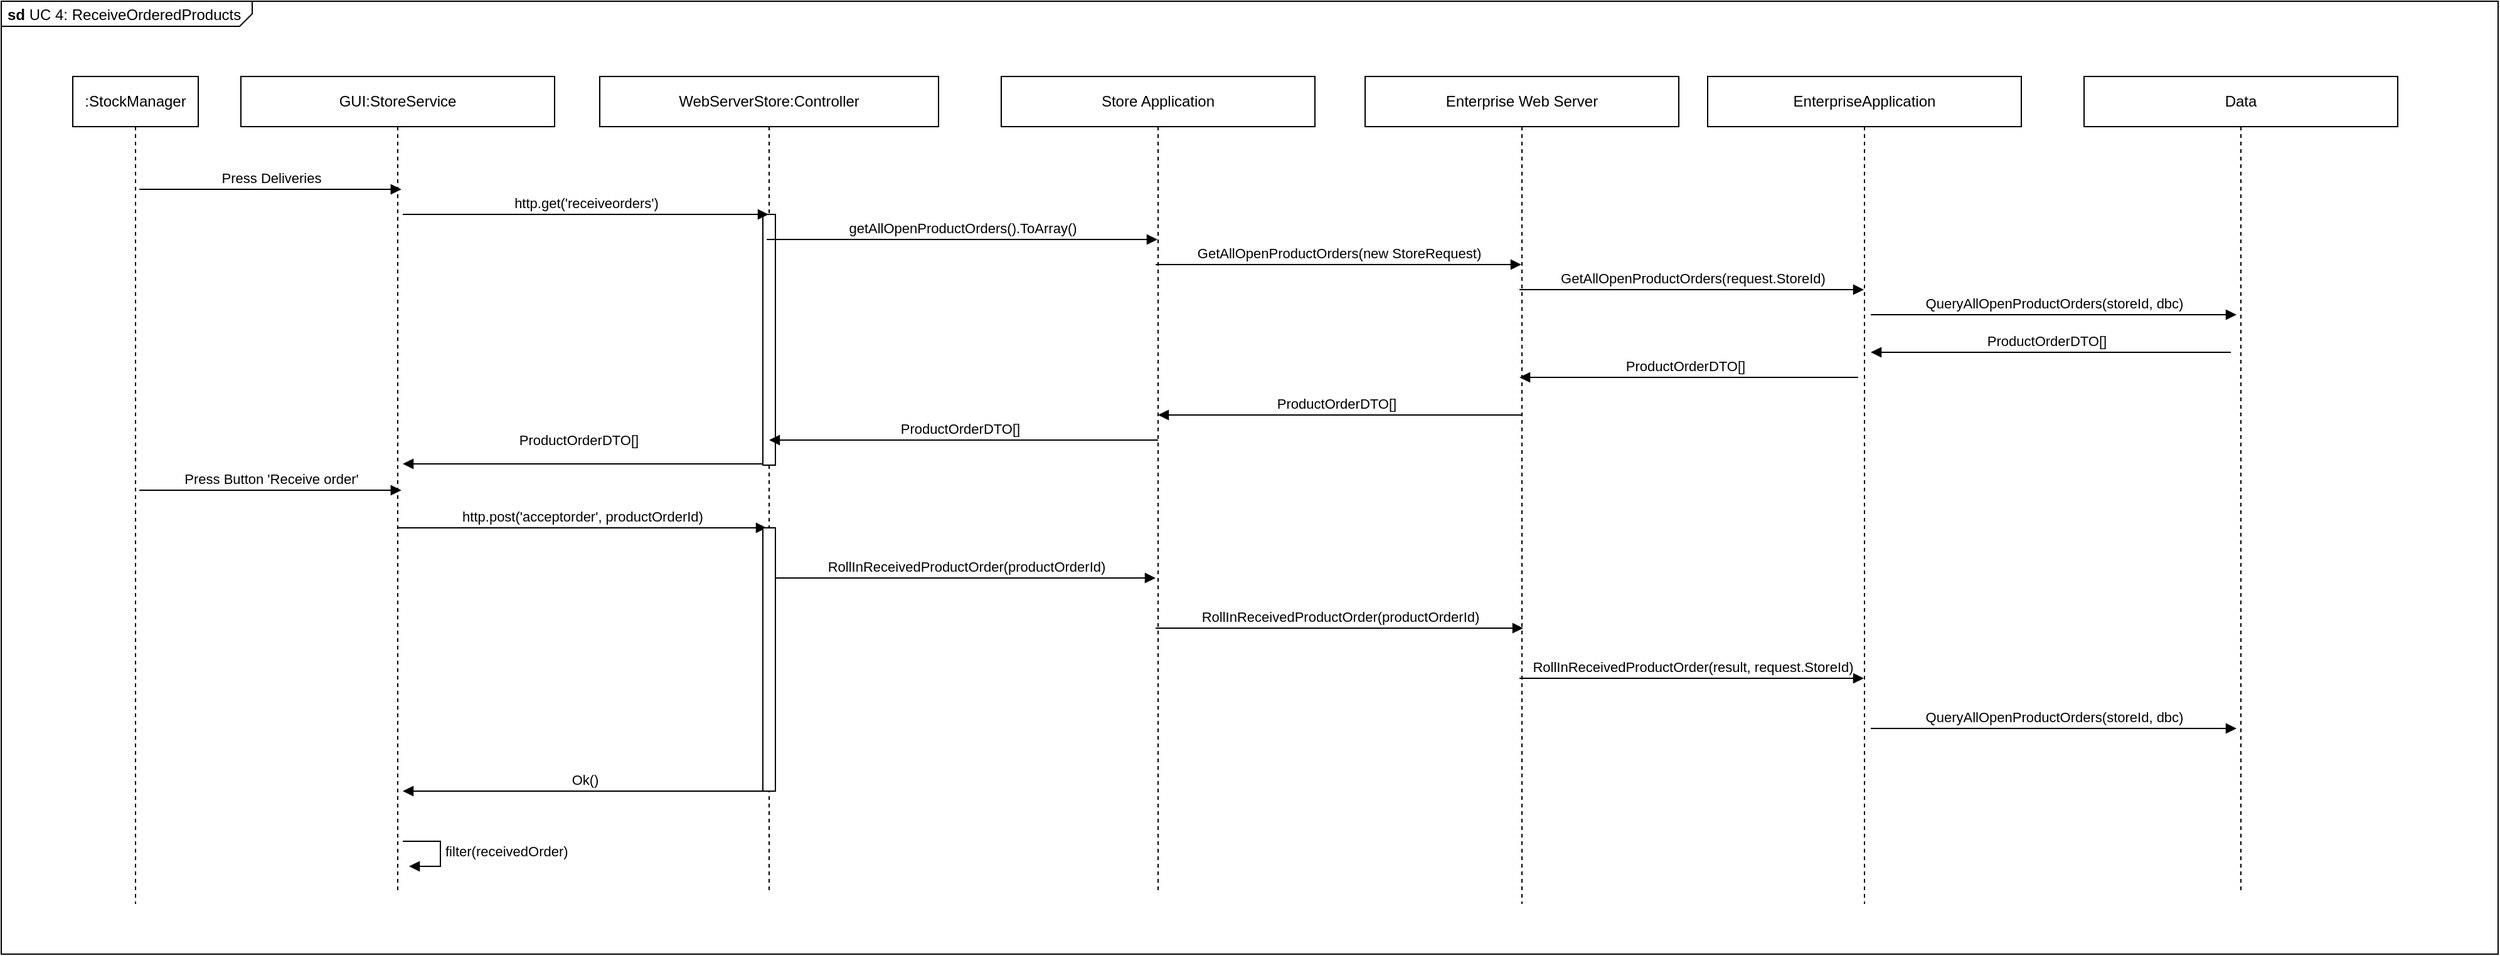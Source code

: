 <mxfile version="16.6.3" type="device"><diagram id="H6wHiz071HkK8jxriPXX" name="Page-1"><mxGraphModel dx="2249" dy="780" grid="1" gridSize="10" guides="1" tooltips="1" connect="1" arrows="1" fold="1" page="1" pageScale="1" pageWidth="827" pageHeight="1169" math="0" shadow="0"><root><mxCell id="0"/><mxCell id="1" parent="0"/><mxCell id="CHEWPNS9H0jMocM6Wfk1-1" value="&lt;p style=&quot;margin: 0px ; margin-top: 4px ; margin-left: 5px ; text-align: left&quot;&gt;&lt;b&gt;sd &lt;/b&gt;UC 4: ReceiveOrderedProducts&lt;/p&gt;&lt;p style=&quot;margin: 0px ; margin-top: 4px ; margin-left: 5px ; text-align: left&quot;&gt;&lt;br&gt;&lt;/p&gt;" style="html=1;shape=mxgraph.sysml.package;overflow=fill;labelX=200;align=left;spacingLeft=5;verticalAlign=top;spacingTop=-13;" parent="1" vertex="1"><mxGeometry x="-720" y="40" width="1990" height="760" as="geometry"/></mxCell><mxCell id="CHEWPNS9H0jMocM6Wfk1-2" value=":StockManager" style="shape=umlLifeline;perimeter=lifelinePerimeter;whiteSpace=wrap;html=1;container=1;collapsible=0;recursiveResize=0;outlineConnect=0;" parent="1" vertex="1"><mxGeometry x="-663" y="100" width="100" height="660" as="geometry"/></mxCell><mxCell id="CHEWPNS9H0jMocM6Wfk1-3" value="GUI:StoreService" style="shape=umlLifeline;perimeter=lifelinePerimeter;whiteSpace=wrap;html=1;container=1;collapsible=0;recursiveResize=0;outlineConnect=0;" parent="1" vertex="1"><mxGeometry x="-529" y="100" width="250" height="650" as="geometry"/></mxCell><mxCell id="CHEWPNS9H0jMocM6Wfk1-12" value="Press Deliveries" style="html=1;verticalAlign=bottom;endArrow=block;rounded=0;" parent="CHEWPNS9H0jMocM6Wfk1-3" edge="1"><mxGeometry width="80" relative="1" as="geometry"><mxPoint x="-80.999" y="90" as="sourcePoint"/><mxPoint x="127.91" y="90" as="targetPoint"/></mxGeometry></mxCell><mxCell id="YhpzGE3ElcPP5V-HqejA-5" value="Press Button 'Receive order' " style="html=1;verticalAlign=bottom;endArrow=block;rounded=0;" edge="1" parent="CHEWPNS9H0jMocM6Wfk1-3"><mxGeometry width="80" relative="1" as="geometry"><mxPoint x="-80.999" y="330" as="sourcePoint"/><mxPoint x="127.91" y="330" as="targetPoint"/></mxGeometry></mxCell><mxCell id="CHEWPNS9H0jMocM6Wfk1-4" value="WebServerStore:Controller" style="shape=umlLifeline;perimeter=lifelinePerimeter;whiteSpace=wrap;html=1;container=1;collapsible=0;recursiveResize=0;outlineConnect=0;" parent="1" vertex="1"><mxGeometry x="-243" y="100" width="270" height="650" as="geometry"/></mxCell><mxCell id="YhpzGE3ElcPP5V-HqejA-25" value="" style="html=1;points=[];perimeter=orthogonalPerimeter;" vertex="1" parent="CHEWPNS9H0jMocM6Wfk1-4"><mxGeometry x="130" y="110" width="10" height="200" as="geometry"/></mxCell><mxCell id="YhpzGE3ElcPP5V-HqejA-26" value="ProductOrderDTO[]" style="html=1;verticalAlign=bottom;endArrow=none;rounded=0;endFill=0;startArrow=block;startFill=1;" edge="1" parent="CHEWPNS9H0jMocM6Wfk1-4"><mxGeometry x="-0.024" y="10" width="80" relative="1" as="geometry"><mxPoint x="-157" y="309" as="sourcePoint"/><mxPoint x="130.0" y="309" as="targetPoint"/><mxPoint as="offset"/></mxGeometry></mxCell><mxCell id="YhpzGE3ElcPP5V-HqejA-27" value="http.post('acceptorder', productOrderId)" style="html=1;verticalAlign=bottom;endArrow=block;rounded=0;" edge="1" parent="CHEWPNS9H0jMocM6Wfk1-4"><mxGeometry width="80" relative="1" as="geometry"><mxPoint x="-161.499" y="360" as="sourcePoint"/><mxPoint x="133" y="360" as="targetPoint"/></mxGeometry></mxCell><mxCell id="YhpzGE3ElcPP5V-HqejA-32" value="" style="html=1;points=[];perimeter=orthogonalPerimeter;" vertex="1" parent="CHEWPNS9H0jMocM6Wfk1-4"><mxGeometry x="130" y="360" width="10" height="210" as="geometry"/></mxCell><mxCell id="CHEWPNS9H0jMocM6Wfk1-5" value="Store Application" style="shape=umlLifeline;perimeter=lifelinePerimeter;whiteSpace=wrap;html=1;container=1;collapsible=0;recursiveResize=0;outlineConnect=0;" parent="1" vertex="1"><mxGeometry x="77" y="100" width="250" height="650" as="geometry"/></mxCell><mxCell id="YhpzGE3ElcPP5V-HqejA-1" value="getAllOpenProductOrders().ToArray()" style="html=1;verticalAlign=bottom;endArrow=block;rounded=0;" edge="1" parent="CHEWPNS9H0jMocM6Wfk1-5" target="CHEWPNS9H0jMocM6Wfk1-5"><mxGeometry width="80" relative="1" as="geometry"><mxPoint x="-186.999" y="130" as="sourcePoint"/><mxPoint x="104.5" y="130" as="targetPoint"/></mxGeometry></mxCell><mxCell id="YhpzGE3ElcPP5V-HqejA-28" value="RollInReceivedProductOrder(productOrderId)" style="html=1;verticalAlign=bottom;endArrow=block;rounded=0;" edge="1" parent="CHEWPNS9H0jMocM6Wfk1-5"><mxGeometry width="80" relative="1" as="geometry"><mxPoint x="-179.999" y="400" as="sourcePoint"/><mxPoint x="123" y="400" as="targetPoint"/></mxGeometry></mxCell><mxCell id="CHEWPNS9H0jMocM6Wfk1-10" value="Enterprise Web Server" style="shape=umlLifeline;perimeter=lifelinePerimeter;whiteSpace=wrap;html=1;container=1;collapsible=0;recursiveResize=0;outlineConnect=0;" parent="1" vertex="1"><mxGeometry x="367" y="100" width="250" height="660" as="geometry"/></mxCell><mxCell id="YhpzGE3ElcPP5V-HqejA-29" value="RollInReceivedProductOrder(productOrderId)" style="html=1;verticalAlign=bottom;endArrow=block;rounded=0;" edge="1" parent="CHEWPNS9H0jMocM6Wfk1-10"><mxGeometry width="80" relative="1" as="geometry"><mxPoint x="-167" y="440" as="sourcePoint"/><mxPoint x="126" y="440" as="targetPoint"/></mxGeometry></mxCell><mxCell id="YhpzGE3ElcPP5V-HqejA-15" value="GetAllOpenProductOrders(request.StoreId)" style="html=1;verticalAlign=bottom;endArrow=block;rounded=0;" edge="1" parent="CHEWPNS9H0jMocM6Wfk1-10"><mxGeometry width="80" relative="1" as="geometry"><mxPoint x="123" y="170" as="sourcePoint"/><mxPoint x="397.5" y="170" as="targetPoint"/><Array as="points"><mxPoint x="253" y="170"/></Array></mxGeometry></mxCell><mxCell id="CHEWPNS9H0jMocM6Wfk1-14" value="http.get('receiveorders')" style="html=1;verticalAlign=bottom;endArrow=block;rounded=0;" parent="1" target="CHEWPNS9H0jMocM6Wfk1-4" edge="1"><mxGeometry width="80" relative="1" as="geometry"><mxPoint x="-399.999" y="210" as="sourcePoint"/><mxPoint x="-191.09" y="210" as="targetPoint"/></mxGeometry></mxCell><mxCell id="CHEWPNS9H0jMocM6Wfk1-13" value="Ok()" style="html=1;verticalAlign=bottom;endArrow=none;rounded=0;endFill=0;startArrow=block;startFill=1;" parent="1" edge="1"><mxGeometry width="80" relative="1" as="geometry"><mxPoint x="-400" y="670" as="sourcePoint"/><mxPoint x="-111.09" y="670" as="targetPoint"/></mxGeometry></mxCell><mxCell id="YhpzGE3ElcPP5V-HqejA-14" value="EnterpriseApplication" style="shape=umlLifeline;perimeter=lifelinePerimeter;whiteSpace=wrap;html=1;container=1;collapsible=0;recursiveResize=0;outlineConnect=0;" vertex="1" parent="1"><mxGeometry x="640" y="100" width="250" height="660" as="geometry"/></mxCell><mxCell id="YhpzGE3ElcPP5V-HqejA-30" value="RollInReceivedProductOrder(result, request.StoreId)" style="html=1;verticalAlign=bottom;endArrow=block;rounded=0;" edge="1" parent="YhpzGE3ElcPP5V-HqejA-14"><mxGeometry width="80" relative="1" as="geometry"><mxPoint x="-150" y="480" as="sourcePoint"/><mxPoint x="124.5" y="480" as="targetPoint"/><Array as="points"><mxPoint x="-20" y="480"/></Array></mxGeometry></mxCell><mxCell id="YhpzGE3ElcPP5V-HqejA-41" value="ProductOrderDTO[]" style="html=1;verticalAlign=bottom;endArrow=none;rounded=0;endFill=0;startArrow=block;startFill=1;" edge="1" parent="YhpzGE3ElcPP5V-HqejA-14"><mxGeometry x="-0.024" width="80" relative="1" as="geometry"><mxPoint x="-150" y="240" as="sourcePoint"/><mxPoint x="120" y="240" as="targetPoint"/><mxPoint as="offset"/><Array as="points"><mxPoint x="98.5" y="240"/></Array></mxGeometry></mxCell><mxCell id="YhpzGE3ElcPP5V-HqejA-19" value="Data" style="shape=umlLifeline;perimeter=lifelinePerimeter;whiteSpace=wrap;html=1;container=1;collapsible=0;recursiveResize=0;outlineConnect=0;" vertex="1" parent="1"><mxGeometry x="940" y="100" width="250" height="650" as="geometry"/></mxCell><mxCell id="YhpzGE3ElcPP5V-HqejA-33" value="ProductOrderDTO[]" style="html=1;verticalAlign=bottom;endArrow=none;rounded=0;endFill=0;startArrow=block;startFill=1;" edge="1" parent="YhpzGE3ElcPP5V-HqejA-19"><mxGeometry x="-0.024" width="80" relative="1" as="geometry"><mxPoint x="-170" y="220" as="sourcePoint"/><mxPoint x="117" y="220" as="targetPoint"/><mxPoint as="offset"/></mxGeometry></mxCell><mxCell id="YhpzGE3ElcPP5V-HqejA-20" value="QueryAllOpenProductOrders(storeId, dbc)" style="html=1;verticalAlign=bottom;endArrow=block;rounded=0;" edge="1" parent="YhpzGE3ElcPP5V-HqejA-19"><mxGeometry width="80" relative="1" as="geometry"><mxPoint x="-169.999" y="190" as="sourcePoint"/><mxPoint x="121.5" y="190" as="targetPoint"/></mxGeometry></mxCell><mxCell id="YhpzGE3ElcPP5V-HqejA-31" value="QueryAllOpenProductOrders(storeId, dbc)" style="html=1;verticalAlign=bottom;endArrow=block;rounded=0;" edge="1" parent="1"><mxGeometry width="80" relative="1" as="geometry"><mxPoint x="770.001" y="620" as="sourcePoint"/><mxPoint x="1061.5" y="620" as="targetPoint"/></mxGeometry></mxCell><mxCell id="YhpzGE3ElcPP5V-HqejA-11" value="filter(receivedOrder)" style="edgeStyle=orthogonalEdgeStyle;html=1;align=left;spacingLeft=2;endArrow=block;rounded=0;entryX=1;entryY=0;" edge="1" parent="1"><mxGeometry relative="1" as="geometry"><mxPoint x="-400" y="710" as="sourcePoint"/><Array as="points"><mxPoint x="-370" y="710"/></Array><mxPoint x="-395" y="730" as="targetPoint"/></mxGeometry></mxCell><mxCell id="YhpzGE3ElcPP5V-HqejA-39" value="ProductOrderDTO[]" style="html=1;verticalAlign=bottom;endArrow=none;rounded=0;endFill=0;startArrow=block;startFill=1;" edge="1" parent="1" source="CHEWPNS9H0jMocM6Wfk1-5" target="CHEWPNS9H0jMocM6Wfk1-10"><mxGeometry x="-0.024" width="80" relative="1" as="geometry"><mxPoint x="220" y="400" as="sourcePoint"/><mxPoint x="494.5" y="400" as="targetPoint"/><mxPoint as="offset"/><Array as="points"><mxPoint x="400" y="370"/><mxPoint x="490" y="370"/></Array></mxGeometry></mxCell><mxCell id="YhpzGE3ElcPP5V-HqejA-2" value="GetAllOpenProductOrders(new StoreRequest)" style="html=1;verticalAlign=bottom;endArrow=block;rounded=0;" edge="1" parent="1"><mxGeometry width="80" relative="1" as="geometry"><mxPoint x="200.001" y="250" as="sourcePoint"/><mxPoint x="491.5" y="250" as="targetPoint"/></mxGeometry></mxCell><mxCell id="YhpzGE3ElcPP5V-HqejA-40" value="ProductOrderDTO[]" style="html=1;verticalAlign=bottom;endArrow=none;rounded=0;endFill=0;startArrow=block;startFill=1;" edge="1" parent="1" source="CHEWPNS9H0jMocM6Wfk1-4" target="CHEWPNS9H0jMocM6Wfk1-5"><mxGeometry x="-0.024" width="80" relative="1" as="geometry"><mxPoint x="-90" y="410" as="sourcePoint"/><mxPoint x="200" y="410" as="targetPoint"/><mxPoint as="offset"/><Array as="points"><mxPoint x="140" y="390"/><mxPoint x="202" y="390"/></Array></mxGeometry></mxCell></root></mxGraphModel></diagram></mxfile>